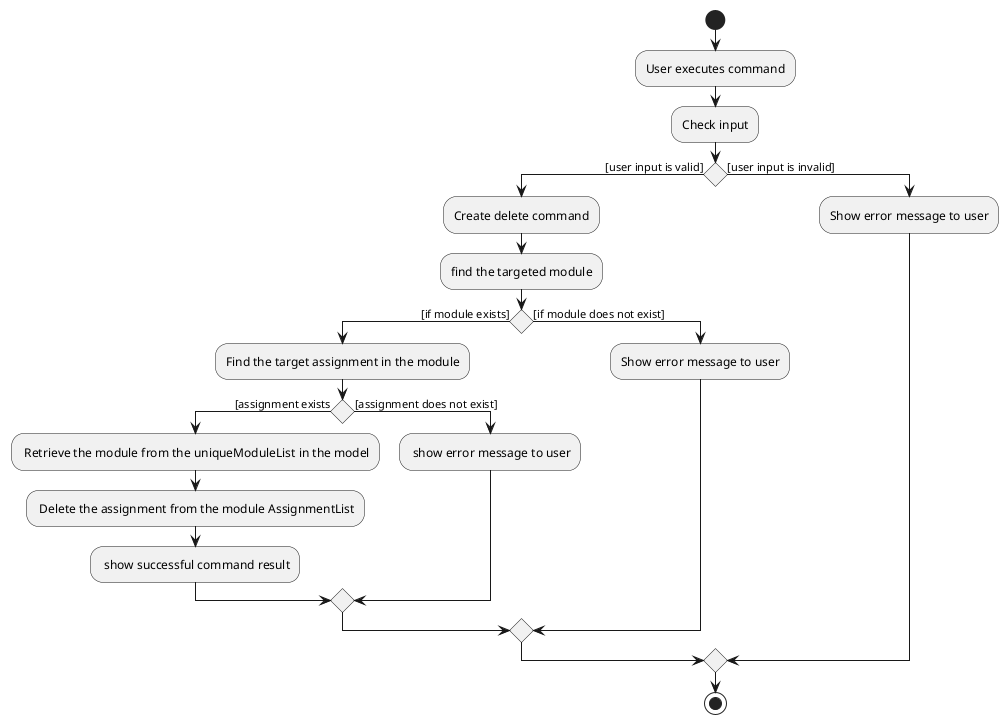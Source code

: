 
@startuml
start
:User executes command;
:Check input;
if() then ([user input is valid])
    :Create delete command;
    :find the targeted module;
    if() then ([if module exists])
        :Find the target assignment in the module;
        if() then ([assignment exists)
                : Retrieve the module from the uniqueModuleList in the model;
                : Delete the assignment from the module AssignmentList;
                : show successful command result;
        else([assignment does not exist])
            : show error message to user;
        endif
    else([if module does not exist])
        :Show error message to user;
    endif
else([user input is invalid])
    :Show error message to user;
endif
stop
@enduml
